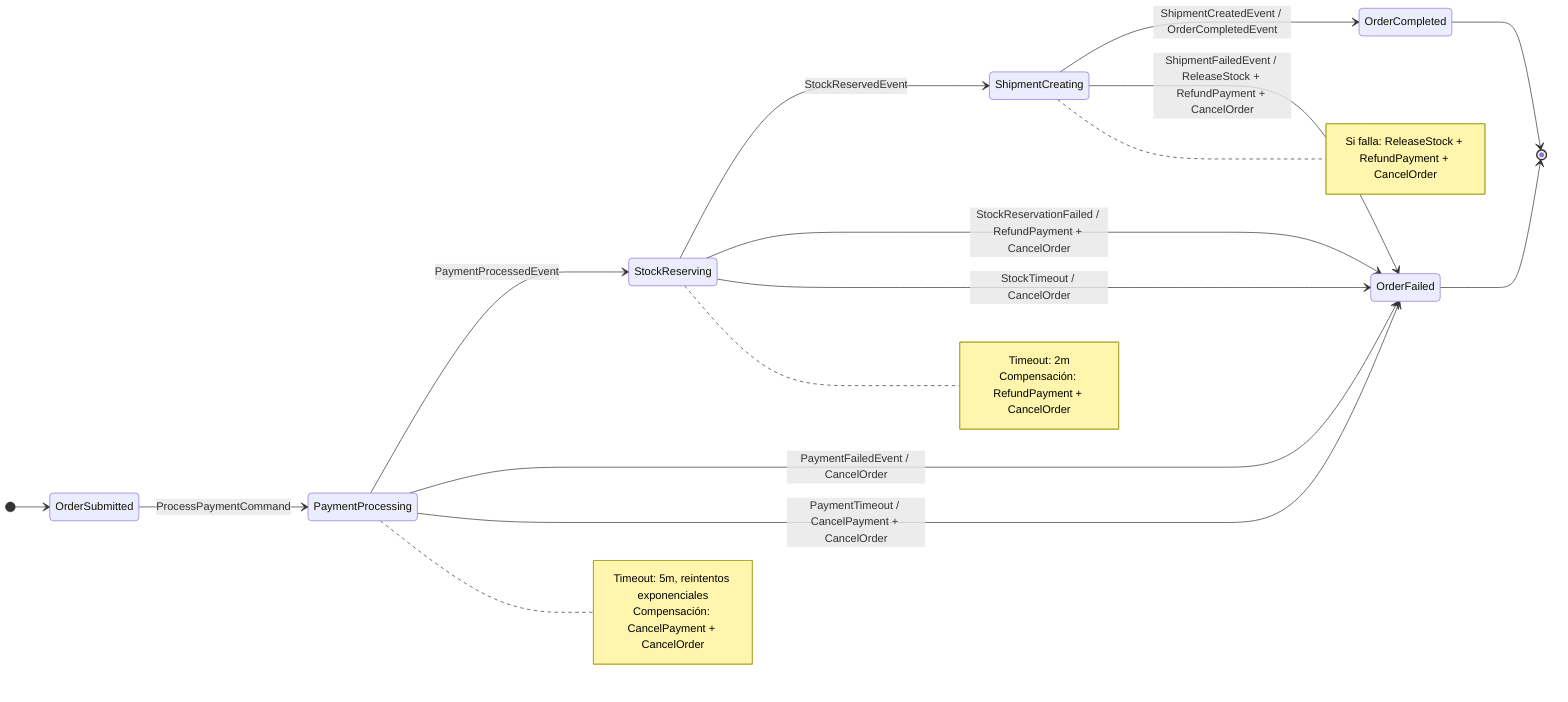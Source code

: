 ﻿stateDiagram-v2
direction LR
[*] --> OrderSubmitted
OrderSubmitted --> PaymentProcessing : ProcessPaymentCommand
PaymentProcessing --> StockReserving : PaymentProcessedEvent
PaymentProcessing --> OrderFailed : PaymentFailedEvent / CancelOrder
PaymentProcessing --> OrderFailed : PaymentTimeout / CancelPayment + CancelOrder

StockReserving --> ShipmentCreating : StockReservedEvent
StockReserving --> OrderFailed : StockReservationFailed / RefundPayment + CancelOrder
StockReserving --> OrderFailed : StockTimeout / CancelOrder

ShipmentCreating --> OrderCompleted : ShipmentCreatedEvent / OrderCompletedEvent
ShipmentCreating --> OrderFailed : ShipmentFailedEvent / ReleaseStock + RefundPayment + CancelOrder

OrderCompleted --> [*]
OrderFailed --> [*]

note right of PaymentProcessing
  Timeout: 5m, reintentos exponenciales
  Compensación: CancelPayment + CancelOrder
end note

note right of StockReserving
  Timeout: 2m
  Compensación: RefundPayment + CancelOrder
end note

note right of ShipmentCreating
  Si falla: ReleaseStock + RefundPayment + CancelOrder
end note